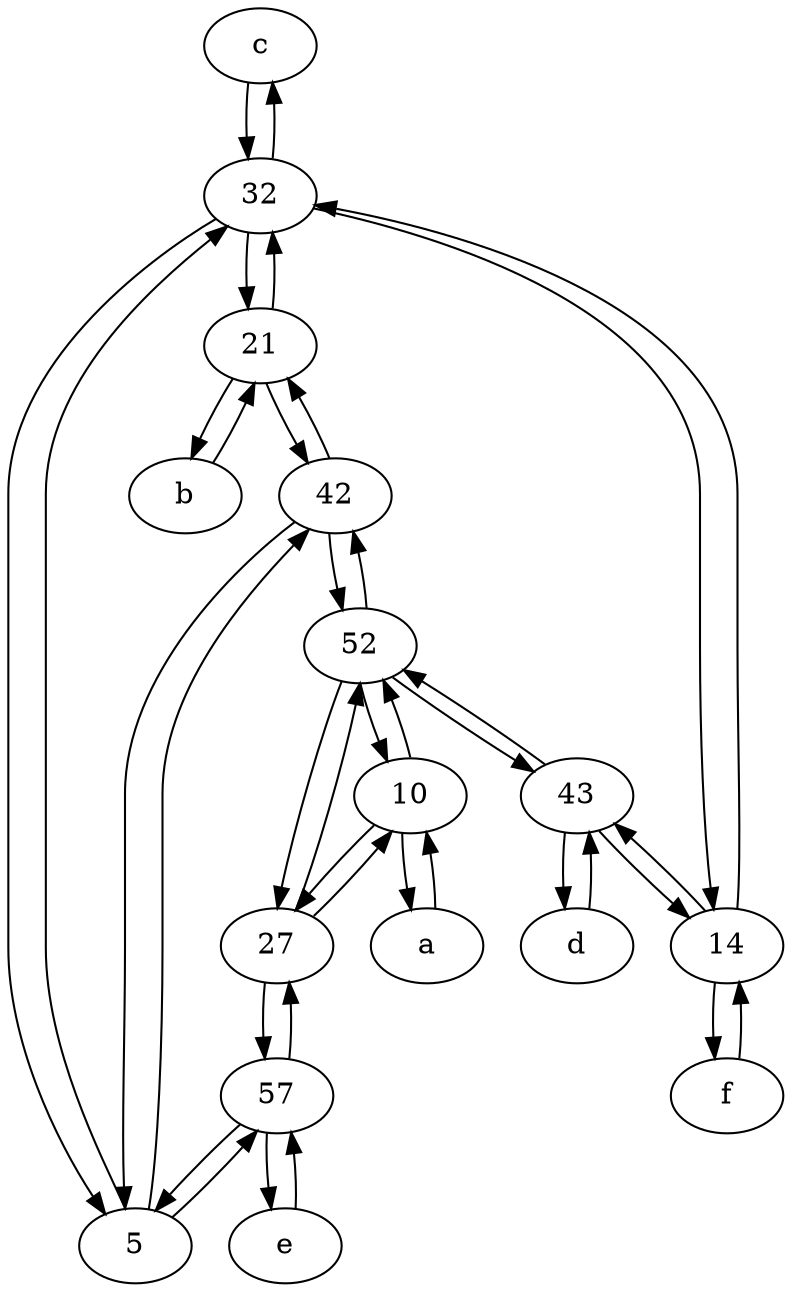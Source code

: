 digraph  {
	c [pos="20,10!"];
	10;
	52;
	d [pos="20,30!"];
	42;
	27;
	b [pos="50,20!"];
	5;
	57;
	14;
	32;
	f [pos="15,45!"];
	a [pos="40,10!"];
	21;
	43;
	e [pos="30,50!"];
	52 -> 43;
	42 -> 52;
	32 -> 21;
	e -> 57;
	a -> 10;
	27 -> 10;
	5 -> 32;
	57 -> e;
	10 -> 27;
	32 -> c;
	43 -> d;
	14 -> 32;
	21 -> 42;
	27 -> 57;
	21 -> 32;
	43 -> 14;
	52 -> 42;
	52 -> 27;
	42 -> 21;
	c -> 32;
	21 -> b;
	f -> 14;
	32 -> 5;
	5 -> 57;
	57 -> 27;
	52 -> 10;
	10 -> 52;
	57 -> 5;
	27 -> 52;
	d -> 43;
	10 -> a;
	32 -> 14;
	14 -> 43;
	b -> 21;
	5 -> 42;
	14 -> f;
	43 -> 52;
	42 -> 5;

	}